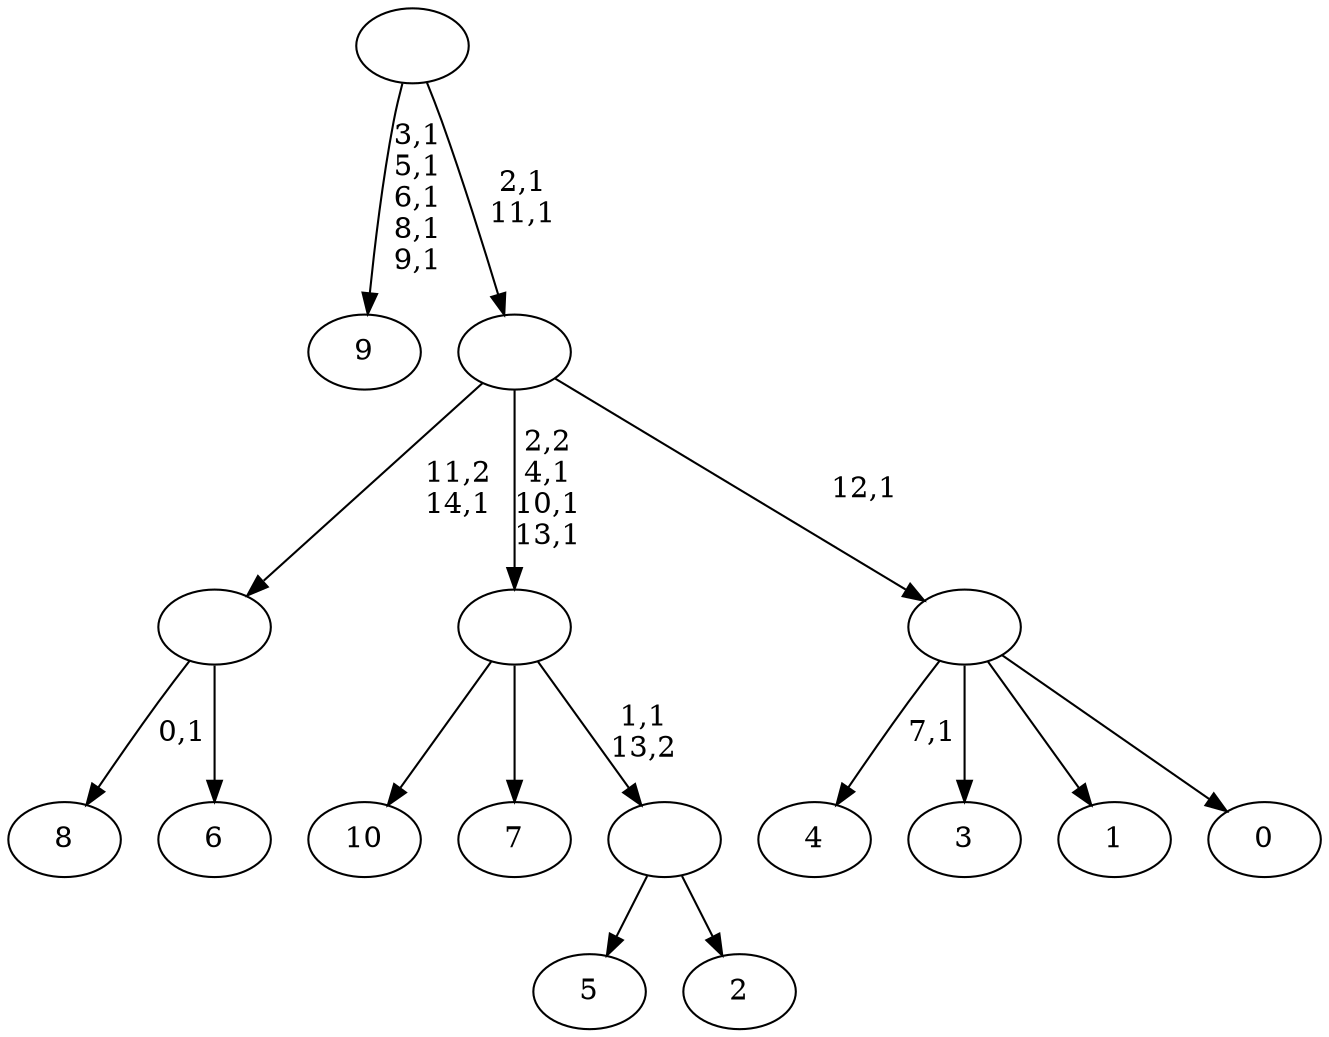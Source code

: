digraph T {
	26 [label="10"]
	25 [label="9"]
	19 [label="8"]
	17 [label="7"]
	16 [label="6"]
	15 [label=""]
	14 [label="5"]
	13 [label="4"]
	11 [label="3"]
	10 [label="2"]
	9 [label=""]
	8 [label=""]
	5 [label="1"]
	4 [label="0"]
	3 [label=""]
	2 [label=""]
	0 [label=""]
	15 -> 19 [label="0,1"]
	15 -> 16 [label=""]
	9 -> 14 [label=""]
	9 -> 10 [label=""]
	8 -> 26 [label=""]
	8 -> 17 [label=""]
	8 -> 9 [label="1,1\n13,2"]
	3 -> 13 [label="7,1"]
	3 -> 11 [label=""]
	3 -> 5 [label=""]
	3 -> 4 [label=""]
	2 -> 8 [label="2,2\n4,1\n10,1\n13,1"]
	2 -> 15 [label="11,2\n14,1"]
	2 -> 3 [label="12,1"]
	0 -> 2 [label="2,1\n11,1"]
	0 -> 25 [label="3,1\n5,1\n6,1\n8,1\n9,1"]
}
